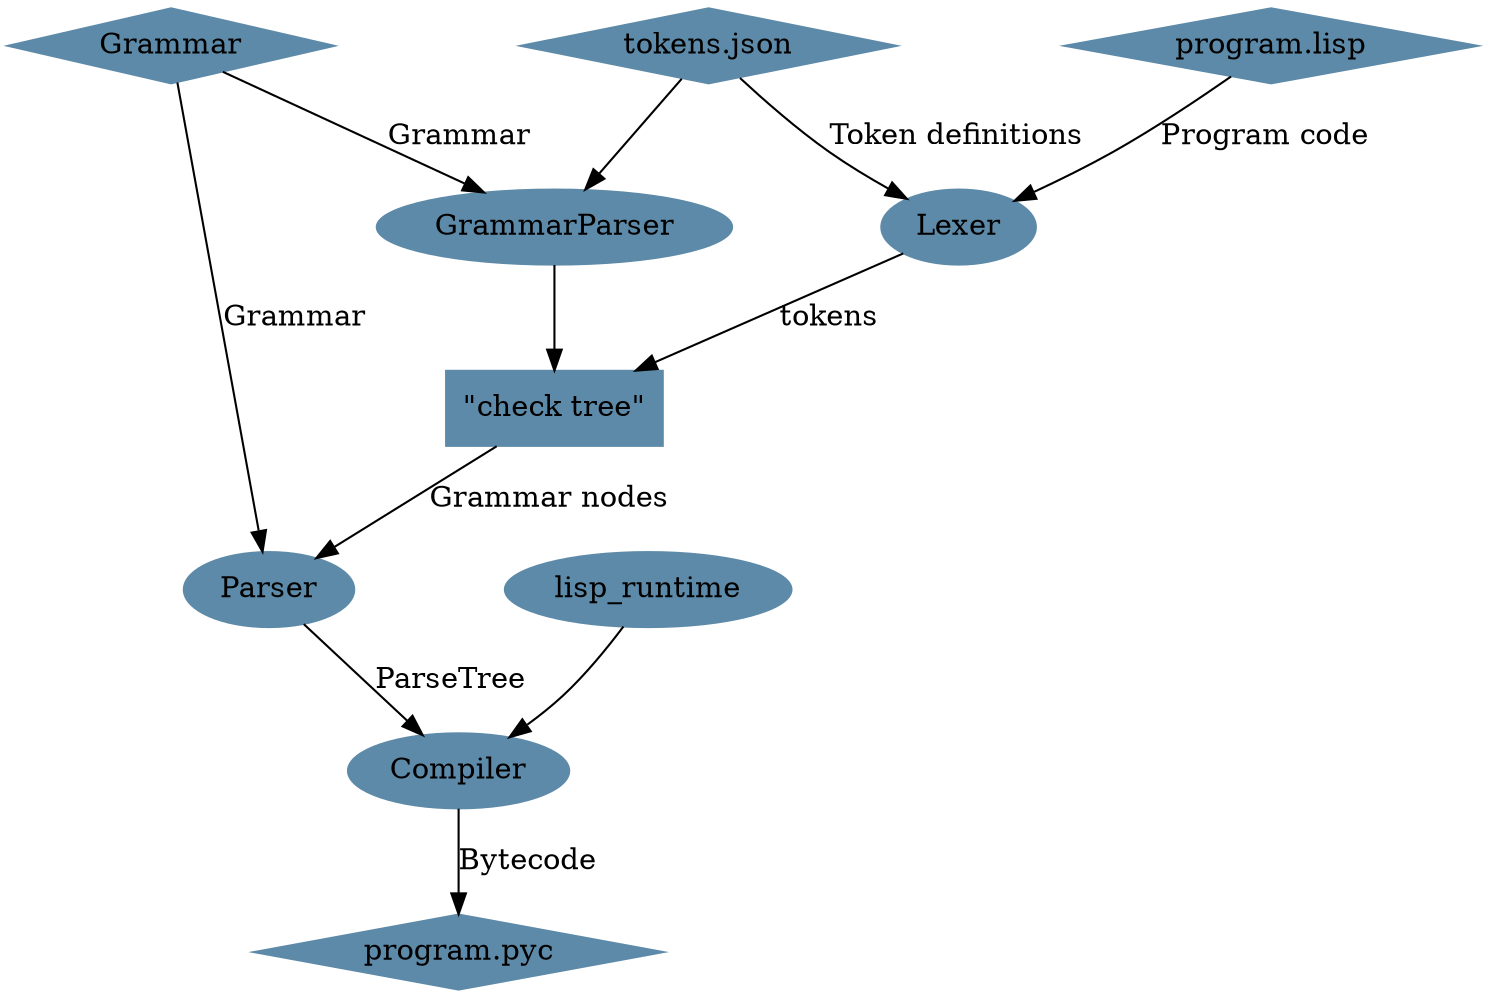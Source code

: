 digraph {
    node [style=filled,color="#5D8AA8", fillcolor="#5D8AA8"];
    splines=spline;
    nodesep=1;

    subgraph files {
        node [shape="diamond"];
        "program.lisp";
        "program.pyc";
        "tokens.json";
        "Grammar";
    }

    subgraph processes {
        GrammarParser;
        Lexer;
        Parser;
        Compiler;
    }

    "\"check tree\"" [shape="rectangle"];

    "program.lisp" -> Lexer [label="Program code"]
    "tokens.json" -> Lexer [label="Token definitions"]

    "tokens.json" -> GrammarParser
    Grammar -> GrammarParser [label="Grammar"]
    GrammarParser -> "\"check tree\""

    Lexer -> "\"check tree\"" [label="tokens"]

    "\"check tree\"" -> Parser [label="Grammar nodes"]
    Grammar -> Parser [label="Grammar"]

    Parser -> Compiler [label="ParseTree"]

    "lisp_runtime" -> Compiler
    Compiler -> "program.pyc" [label="Bytecode"]

}
